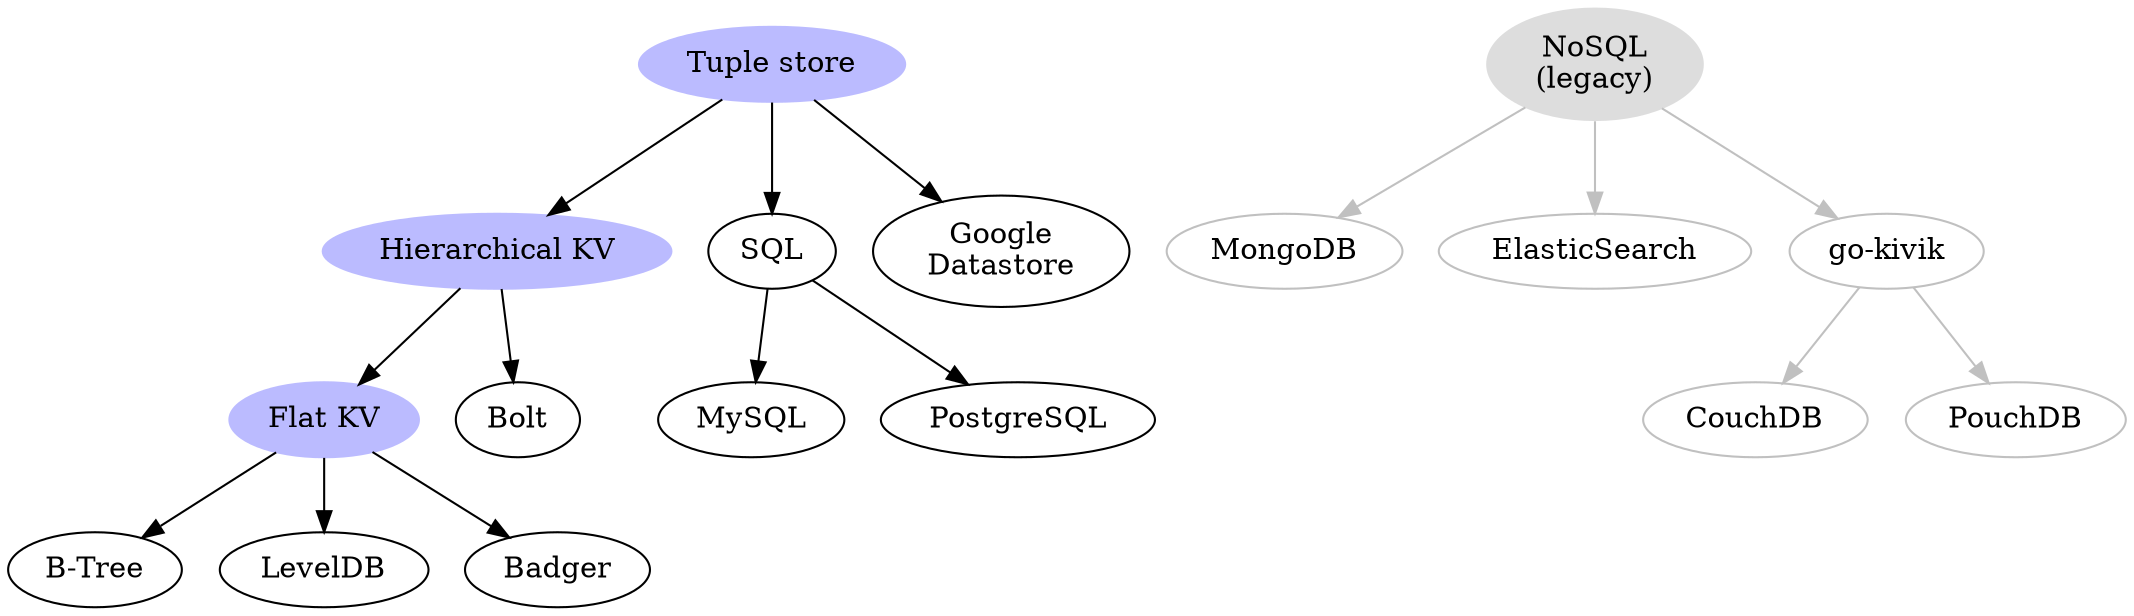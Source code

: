 digraph DBs {
    flat_kv [label="Flat KV" URL="./docs/kv-flat.md" color="#bbbbff" style=filled]
    btree [label="B-Tree"]
    flat_kv -> btree
    leveldb [label="LevelDB"]
    flat_kv -> leveldb
    badger [label="Badger"]
    flat_kv -> badger

    hie_kv [label="Hierarchical KV" URL="./docs/kv-hierarchical.md" color="#bbbbff" style=filled]
    hie_kv -> flat_kv
    bolt [label="Bolt"]
    hie_kv -> bolt

    sql_tuple [label="SQL" URL="./docs/sql-tuple.md"]
    mysql [label="MySQL"]
    sql_tuple -> mysql
    postgres [label="PostgreSQL"]
    sql_tuple -> postgres

    datastore [label="Google\nDatastore"]
    strict_tuple -> datastore

    strict_tuple [label="Tuple store" URL="./docs/tuple-strict.md" color="#bbbbff" style=filled]
    strict_tuple -> hie_kv
    strict_tuple -> sql_tuple

    legacy_nosql [label="NoSQL\n(legacy)", color="#dddddd" style=filled]
    legacy_mongo [label="MongoDB", color=grey]
    legacy_nosql -> legacy_mongo [color=grey]
    legacy_elastic [label="ElasticSearch", color=grey]
    legacy_nosql -> legacy_elastic [color=grey]
    legacy_ouch [label="go-kivik", color=grey]
    legacy_nosql -> legacy_ouch [color=grey]
    legacy_couch [label="CouchDB", color=grey]
    legacy_ouch -> legacy_couch [color=grey]
    legacy_pouch [label="PouchDB", color=grey]
    legacy_ouch -> legacy_pouch [color=grey]
}